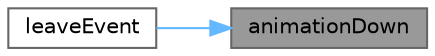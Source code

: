 digraph "animationDown"
{
 // LATEX_PDF_SIZE
  bgcolor="transparent";
  edge [fontname=Helvetica,fontsize=10,labelfontname=Helvetica,labelfontsize=10];
  node [fontname=Helvetica,fontsize=10,shape=box,height=0.2,width=0.4];
  rankdir="RL";
  Node1 [id="Node000001",label="animationDown",height=0.2,width=0.4,color="gray40", fillcolor="grey60", style="filled", fontcolor="black",tooltip="执行向下动画"];
  Node1 -> Node2 [id="edge1_Node000001_Node000002",dir="back",color="steelblue1",style="solid",tooltip=" "];
  Node2 [id="Node000002",label="leaveEvent",height=0.2,width=0.4,color="grey40", fillcolor="white", style="filled",URL="$class_popular_left_widget.html#a5389554336d47de8a8249cf2aaf682a2",tooltip="离开事件"];
}
